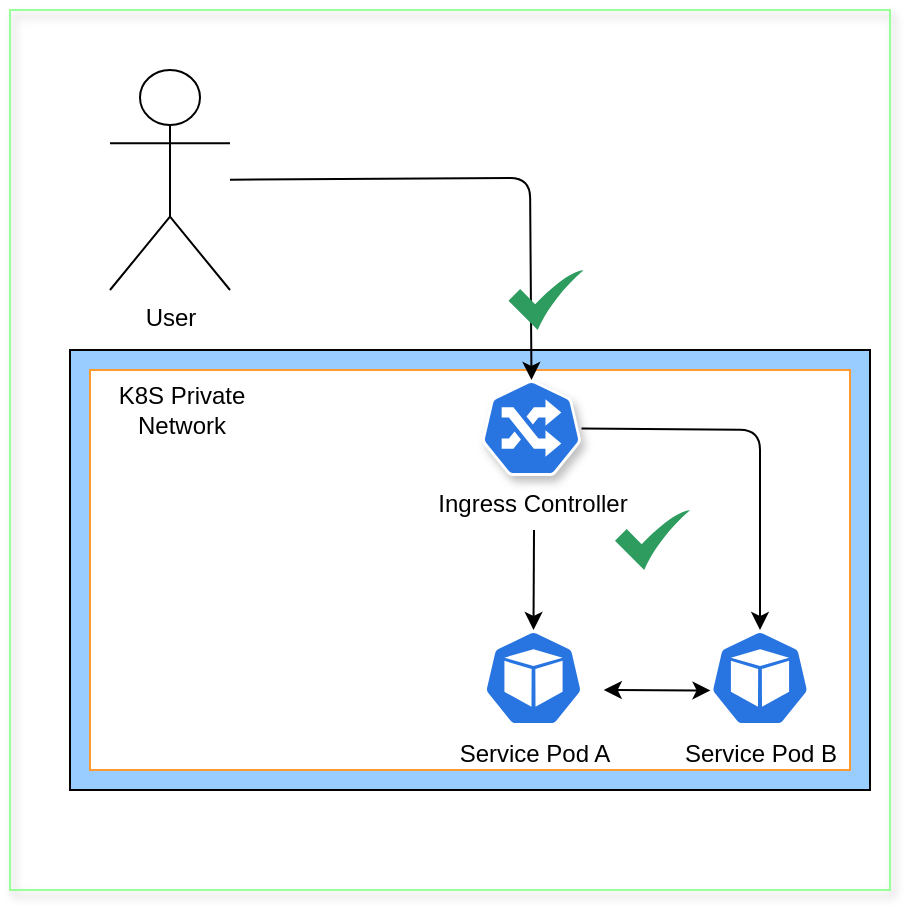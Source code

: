 <mxfile>
    <diagram id="ssy-QuHlSGV0z1Yl7wNJ" name="Page-1">
        <mxGraphModel dx="52" dy="747" grid="1" gridSize="10" guides="1" tooltips="1" connect="1" arrows="1" fold="1" page="1" pageScale="1" pageWidth="850" pageHeight="1100" math="0" shadow="0">
            <root>
                <mxCell id="0"/>
                <mxCell id="1" parent="0"/>
                <mxCell id="35" value="" style="whiteSpace=wrap;html=1;aspect=fixed;shadow=1;strokeColor=#99FF99;fillColor=none;" parent="1" vertex="1">
                    <mxGeometry x="850" y="30" width="440" height="440" as="geometry"/>
                </mxCell>
                <mxCell id="24" value="" style="rounded=0;whiteSpace=wrap;html=1;fillColor=#99CCFF;" parent="1" vertex="1">
                    <mxGeometry x="880" y="200" width="400" height="220" as="geometry"/>
                </mxCell>
                <mxCell id="25" value="" style="rounded=0;whiteSpace=wrap;html=1;strokeColor=#FF9933;" parent="1" vertex="1">
                    <mxGeometry x="890" y="210" width="380" height="200" as="geometry"/>
                </mxCell>
                <mxCell id="26" style="edgeStyle=none;html=1;entryX=0.5;entryY=0;entryDx=0;entryDy=0;entryPerimeter=0;" parent="1" source="27" target="38" edge="1">
                    <mxGeometry relative="1" as="geometry">
                        <mxPoint x="958" y="109" as="sourcePoint"/>
                        <mxPoint x="1214" y="274" as="targetPoint"/>
                        <Array as="points">
                            <mxPoint x="1110" y="114"/>
                        </Array>
                    </mxGeometry>
                </mxCell>
                <mxCell id="27" value="User" style="shape=umlActor;verticalLabelPosition=bottom;verticalAlign=top;html=1;outlineConnect=0;" parent="1" vertex="1">
                    <mxGeometry x="900" y="60" width="60" height="110" as="geometry"/>
                </mxCell>
                <mxCell id="29" value="" style="shape=image;verticalLabelPosition=bottom;labelBackgroundColor=default;verticalAlign=top;aspect=fixed;imageAspect=0;image=https://www.vectorlogo.zone/logos/kubernetes/kubernetes-ar21.png;" parent="1" vertex="1">
                    <mxGeometry x="900" y="320" width="160" height="80" as="geometry"/>
                </mxCell>
                <mxCell id="30" value="Service Pod B" style="sketch=0;html=1;dashed=0;whitespace=wrap;fillColor=#2875E2;strokeColor=#ffffff;points=[[0.005,0.63,0],[0.1,0.2,0],[0.9,0.2,0],[0.5,0,0],[0.995,0.63,0],[0.72,0.99,0],[0.5,1,0],[0.28,0.99,0]];verticalLabelPosition=bottom;align=center;verticalAlign=top;shape=mxgraph.kubernetes.icon;prIcon=pod" parent="1" vertex="1">
                    <mxGeometry x="1200" y="340" width="50" height="48" as="geometry"/>
                </mxCell>
                <mxCell id="31" value="K8S Private Network" style="text;html=1;strokeColor=none;fillColor=none;align=center;verticalAlign=middle;whiteSpace=wrap;rounded=0;" parent="1" vertex="1">
                    <mxGeometry x="886" y="215" width="100" height="30" as="geometry"/>
                </mxCell>
                <mxCell id="37" style="edgeStyle=none;html=1;exitX=0.676;exitY=0.8;exitDx=0;exitDy=0;exitPerimeter=0;entryX=0.005;entryY=0.63;entryDx=0;entryDy=0;entryPerimeter=0;startArrow=classic;startFill=1;" parent="1" source="25" target="30" edge="1">
                    <mxGeometry relative="1" as="geometry"/>
                </mxCell>
                <mxCell id="33" value="Service Pod A" style="sketch=0;html=1;dashed=0;whitespace=wrap;fillColor=#2875E2;strokeColor=#ffffff;points=[[0.005,0.63,0],[0.1,0.2,0],[0.9,0.2,0],[0.5,0,0],[0.995,0.63,0],[0.72,0.99,0],[0.5,1,0],[0.28,0.99,0]];verticalLabelPosition=bottom;align=center;verticalAlign=top;shape=mxgraph.kubernetes.icon;prIcon=pod" parent="1" vertex="1">
                    <mxGeometry x="1086.75" y="340" width="50" height="48" as="geometry"/>
                </mxCell>
                <mxCell id="34" value="" style="sketch=0;html=1;aspect=fixed;strokeColor=none;shadow=0;align=center;verticalAlign=top;fillColor=#2D9C5E;shape=mxgraph.gcp2.check" parent="1" vertex="1">
                    <mxGeometry x="1152.5" y="280" width="37.5" height="30" as="geometry"/>
                </mxCell>
                <mxCell id="39" style="edgeStyle=none;html=1;entryX=0.5;entryY=0;entryDx=0;entryDy=0;entryPerimeter=0;startArrow=none;startFill=0;" parent="1" target="33" edge="1">
                    <mxGeometry relative="1" as="geometry">
                        <mxPoint x="1112" y="290" as="sourcePoint"/>
                    </mxGeometry>
                </mxCell>
                <mxCell id="40" style="edgeStyle=none;html=1;entryX=0.5;entryY=0;entryDx=0;entryDy=0;entryPerimeter=0;startArrow=none;startFill=0;" parent="1" source="38" target="30" edge="1">
                    <mxGeometry relative="1" as="geometry">
                        <Array as="points">
                            <mxPoint x="1225" y="240"/>
                        </Array>
                    </mxGeometry>
                </mxCell>
                <mxCell id="38" value="Ingress Controller" style="sketch=0;html=1;dashed=0;whitespace=wrap;fillColor=#2875E2;strokeColor=#ffffff;points=[[0.005,0.63,0],[0.1,0.2,0],[0.9,0.2,0],[0.5,0,0],[0.995,0.63,0],[0.72,0.99,0],[0.5,1,0],[0.28,0.99,0]];verticalLabelPosition=bottom;align=center;verticalAlign=top;shape=mxgraph.kubernetes.icon;prIcon=ing;shadow=1;" parent="1" vertex="1">
                    <mxGeometry x="1085.75" y="215" width="50" height="48" as="geometry"/>
                </mxCell>
                <mxCell id="41" value="" style="sketch=0;html=1;aspect=fixed;strokeColor=none;shadow=0;align=center;verticalAlign=top;fillColor=#2D9C5E;shape=mxgraph.gcp2.check" parent="1" vertex="1">
                    <mxGeometry x="1099.25" y="160" width="37.5" height="30" as="geometry"/>
                </mxCell>
            </root>
        </mxGraphModel>
    </diagram>
</mxfile>